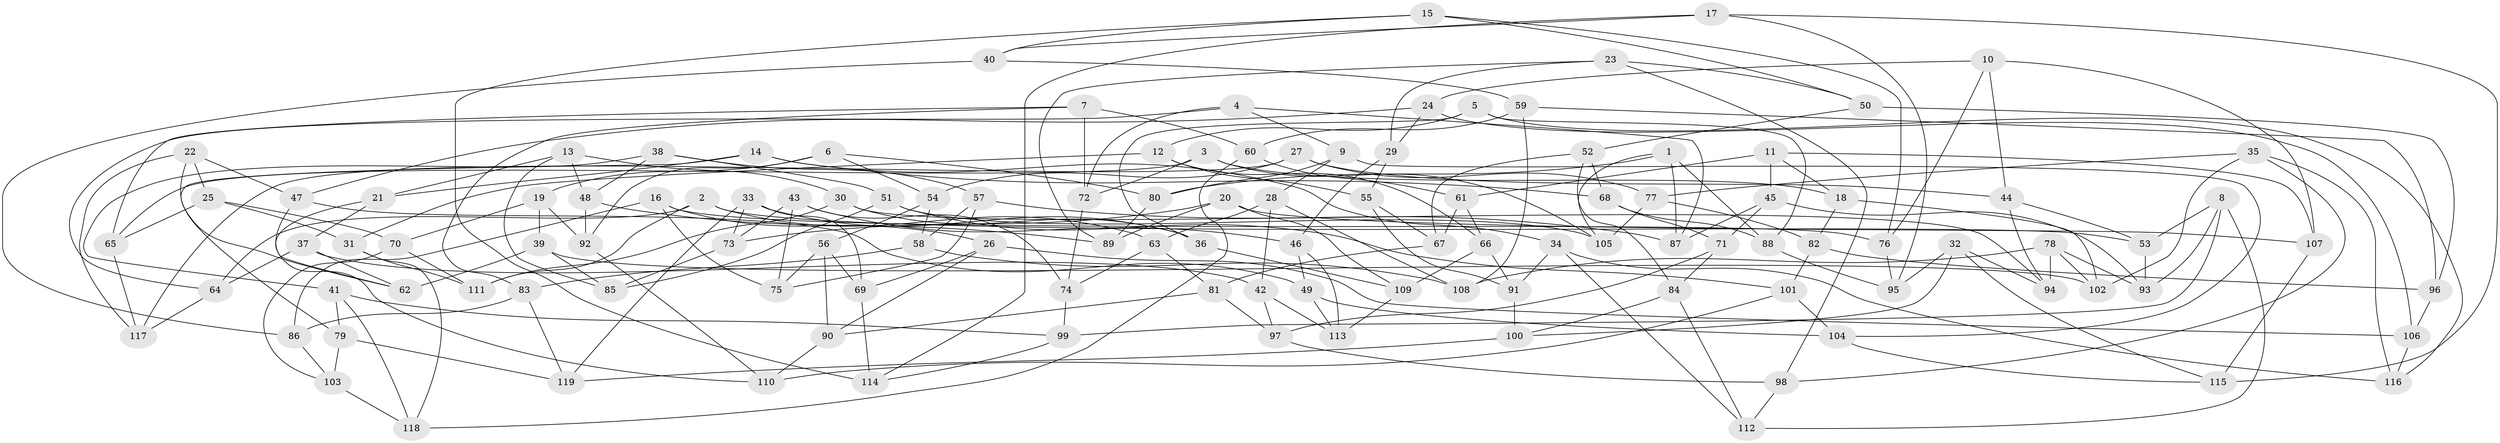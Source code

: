 // Generated by graph-tools (version 1.1) at 2025/37/03/09/25 02:37:47]
// undirected, 119 vertices, 238 edges
graph export_dot {
graph [start="1"]
  node [color=gray90,style=filled];
  1;
  2;
  3;
  4;
  5;
  6;
  7;
  8;
  9;
  10;
  11;
  12;
  13;
  14;
  15;
  16;
  17;
  18;
  19;
  20;
  21;
  22;
  23;
  24;
  25;
  26;
  27;
  28;
  29;
  30;
  31;
  32;
  33;
  34;
  35;
  36;
  37;
  38;
  39;
  40;
  41;
  42;
  43;
  44;
  45;
  46;
  47;
  48;
  49;
  50;
  51;
  52;
  53;
  54;
  55;
  56;
  57;
  58;
  59;
  60;
  61;
  62;
  63;
  64;
  65;
  66;
  67;
  68;
  69;
  70;
  71;
  72;
  73;
  74;
  75;
  76;
  77;
  78;
  79;
  80;
  81;
  82;
  83;
  84;
  85;
  86;
  87;
  88;
  89;
  90;
  91;
  92;
  93;
  94;
  95;
  96;
  97;
  98;
  99;
  100;
  101;
  102;
  103;
  104;
  105;
  106;
  107;
  108;
  109;
  110;
  111;
  112;
  113;
  114;
  115;
  116;
  117;
  118;
  119;
  1 -- 87;
  1 -- 88;
  1 -- 105;
  1 -- 80;
  2 -- 111;
  2 -- 53;
  2 -- 64;
  2 -- 63;
  3 -- 18;
  3 -- 65;
  3 -- 105;
  3 -- 72;
  4 -- 64;
  4 -- 9;
  4 -- 87;
  4 -- 72;
  5 -- 116;
  5 -- 12;
  5 -- 88;
  5 -- 36;
  6 -- 54;
  6 -- 80;
  6 -- 19;
  6 -- 92;
  7 -- 65;
  7 -- 83;
  7 -- 72;
  7 -- 60;
  8 -- 99;
  8 -- 53;
  8 -- 112;
  8 -- 93;
  9 -- 80;
  9 -- 104;
  9 -- 28;
  10 -- 44;
  10 -- 24;
  10 -- 107;
  10 -- 76;
  11 -- 107;
  11 -- 61;
  11 -- 45;
  11 -- 18;
  12 -- 66;
  12 -- 55;
  12 -- 31;
  13 -- 48;
  13 -- 21;
  13 -- 30;
  13 -- 85;
  14 -- 79;
  14 -- 34;
  14 -- 68;
  14 -- 21;
  15 -- 76;
  15 -- 50;
  15 -- 114;
  15 -- 40;
  16 -- 75;
  16 -- 76;
  16 -- 26;
  16 -- 86;
  17 -- 40;
  17 -- 115;
  17 -- 114;
  17 -- 95;
  18 -- 102;
  18 -- 82;
  19 -- 92;
  19 -- 39;
  19 -- 70;
  20 -- 109;
  20 -- 107;
  20 -- 89;
  20 -- 73;
  21 -- 37;
  21 -- 110;
  22 -- 62;
  22 -- 47;
  22 -- 25;
  22 -- 117;
  23 -- 89;
  23 -- 50;
  23 -- 29;
  23 -- 98;
  24 -- 29;
  24 -- 47;
  24 -- 106;
  25 -- 31;
  25 -- 70;
  25 -- 65;
  26 -- 90;
  26 -- 69;
  26 -- 106;
  27 -- 54;
  27 -- 77;
  27 -- 44;
  27 -- 117;
  28 -- 108;
  28 -- 42;
  28 -- 63;
  29 -- 46;
  29 -- 55;
  30 -- 111;
  30 -- 36;
  30 -- 94;
  31 -- 118;
  31 -- 111;
  32 -- 95;
  32 -- 100;
  32 -- 94;
  32 -- 115;
  33 -- 73;
  33 -- 36;
  33 -- 69;
  33 -- 119;
  34 -- 112;
  34 -- 91;
  34 -- 116;
  35 -- 116;
  35 -- 102;
  35 -- 77;
  35 -- 98;
  36 -- 109;
  37 -- 64;
  37 -- 62;
  37 -- 42;
  38 -- 57;
  38 -- 48;
  38 -- 51;
  38 -- 41;
  39 -- 85;
  39 -- 102;
  39 -- 62;
  40 -- 86;
  40 -- 59;
  41 -- 118;
  41 -- 79;
  41 -- 99;
  42 -- 97;
  42 -- 113;
  43 -- 75;
  43 -- 74;
  43 -- 46;
  43 -- 73;
  44 -- 53;
  44 -- 94;
  45 -- 93;
  45 -- 87;
  45 -- 71;
  46 -- 113;
  46 -- 49;
  47 -- 62;
  47 -- 49;
  48 -- 89;
  48 -- 92;
  49 -- 104;
  49 -- 113;
  50 -- 96;
  50 -- 52;
  51 -- 105;
  51 -- 101;
  51 -- 85;
  52 -- 84;
  52 -- 68;
  52 -- 67;
  53 -- 93;
  54 -- 58;
  54 -- 56;
  55 -- 91;
  55 -- 67;
  56 -- 69;
  56 -- 75;
  56 -- 90;
  57 -- 87;
  57 -- 75;
  57 -- 58;
  58 -- 108;
  58 -- 83;
  59 -- 60;
  59 -- 108;
  59 -- 96;
  60 -- 118;
  60 -- 61;
  61 -- 66;
  61 -- 67;
  63 -- 74;
  63 -- 81;
  64 -- 117;
  65 -- 117;
  66 -- 91;
  66 -- 109;
  67 -- 81;
  68 -- 71;
  68 -- 88;
  69 -- 114;
  70 -- 103;
  70 -- 111;
  71 -- 97;
  71 -- 84;
  72 -- 74;
  73 -- 85;
  74 -- 99;
  76 -- 95;
  77 -- 82;
  77 -- 105;
  78 -- 93;
  78 -- 102;
  78 -- 108;
  78 -- 94;
  79 -- 119;
  79 -- 103;
  80 -- 89;
  81 -- 90;
  81 -- 97;
  82 -- 101;
  82 -- 96;
  83 -- 86;
  83 -- 119;
  84 -- 112;
  84 -- 100;
  86 -- 103;
  88 -- 95;
  90 -- 110;
  91 -- 100;
  92 -- 110;
  96 -- 106;
  97 -- 98;
  98 -- 112;
  99 -- 114;
  100 -- 119;
  101 -- 104;
  101 -- 110;
  103 -- 118;
  104 -- 115;
  106 -- 116;
  107 -- 115;
  109 -- 113;
}
